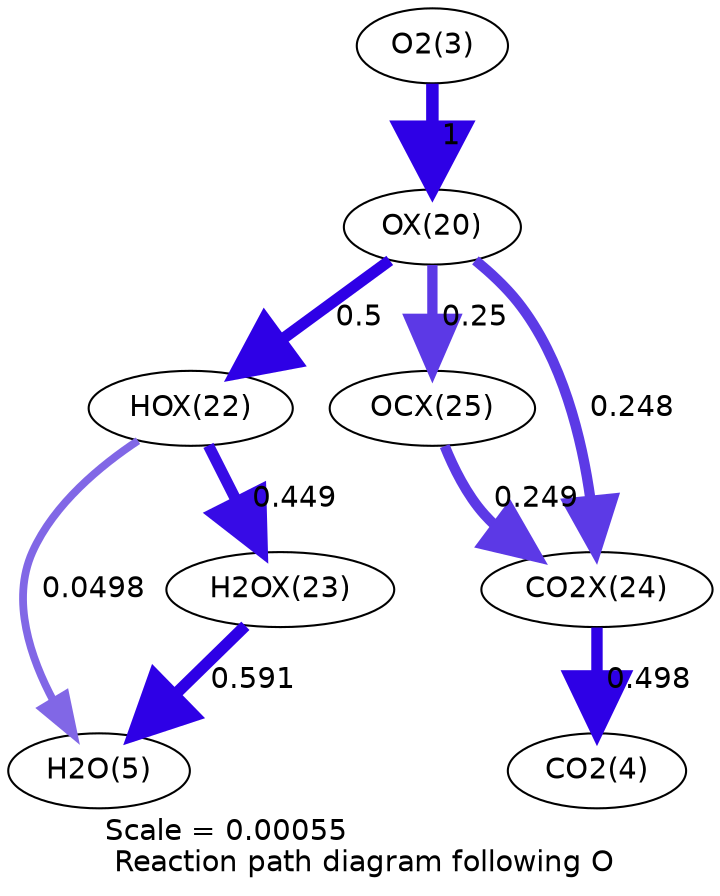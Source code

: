 digraph reaction_paths {
center=1;
s5 -> s23[fontname="Helvetica", penwidth=6, arrowsize=3, color="0.7, 1.5, 0.9"
, label=" 1"];
s23 -> s25[fontname="Helvetica", penwidth=5.48, arrowsize=2.74, color="0.7, 1, 0.9"
, label=" 0.5"];
s23 -> s28[fontname="Helvetica", penwidth=4.95, arrowsize=2.48, color="0.7, 0.75, 0.9"
, label=" 0.25"];
s23 -> s27[fontname="Helvetica", penwidth=4.95, arrowsize=2.47, color="0.7, 0.748, 0.9"
, label=" 0.248"];
s25 -> s7[fontname="Helvetica", penwidth=3.74, arrowsize=1.87, color="0.7, 0.55, 0.9"
, label=" 0.0498"];
s25 -> s26[fontname="Helvetica", penwidth=5.4, arrowsize=2.7, color="0.7, 0.949, 0.9"
, label=" 0.449"];
s26 -> s7[fontname="Helvetica", penwidth=5.6, arrowsize=2.8, color="0.7, 1.09, 0.9"
, label=" 0.591"];
s28 -> s27[fontname="Helvetica", penwidth=4.95, arrowsize=2.47, color="0.7, 0.749, 0.9"
, label=" 0.249"];
s27 -> s6[fontname="Helvetica", penwidth=5.47, arrowsize=2.74, color="0.7, 0.998, 0.9"
, label=" 0.498"];
s5 [ fontname="Helvetica", label="O2(3)"];
s6 [ fontname="Helvetica", label="CO2(4)"];
s7 [ fontname="Helvetica", label="H2O(5)"];
s23 [ fontname="Helvetica", label="OX(20)"];
s25 [ fontname="Helvetica", label="HOX(22)"];
s26 [ fontname="Helvetica", label="H2OX(23)"];
s27 [ fontname="Helvetica", label="CO2X(24)"];
s28 [ fontname="Helvetica", label="OCX(25)"];
 label = "Scale = 0.00055\l Reaction path diagram following O";
 fontname = "Helvetica";
}
